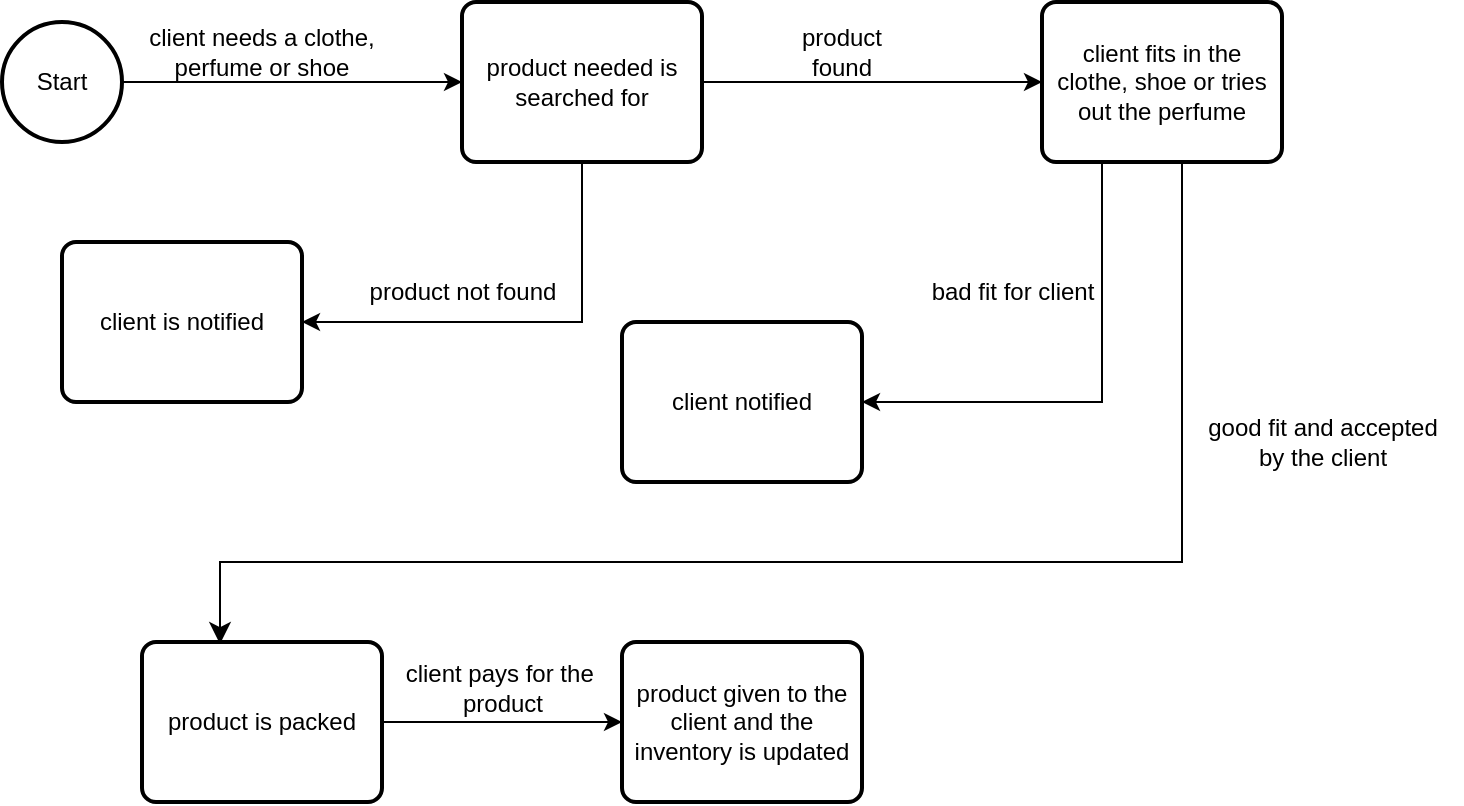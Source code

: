 <mxfile version="24.2.1" type="device">
  <diagram name="Page-1" id="Uuv9KMt26BGA5pnpHhme">
    <mxGraphModel dx="880" dy="478" grid="1" gridSize="10" guides="1" tooltips="1" connect="1" arrows="1" fold="1" page="1" pageScale="1" pageWidth="850" pageHeight="1100" math="0" shadow="0">
      <root>
        <mxCell id="0" />
        <mxCell id="1" parent="0" />
        <mxCell id="5soKEWr9r9gIT6t3-nbF-54" value="" style="group" vertex="1" connectable="0" parent="1">
          <mxGeometry x="50" y="80" width="730" height="400" as="geometry" />
        </mxCell>
        <mxCell id="5soKEWr9r9gIT6t3-nbF-40" style="edgeStyle=orthogonalEdgeStyle;rounded=0;orthogonalLoop=1;jettySize=auto;html=1;exitX=1;exitY=0.5;exitDx=0;exitDy=0;entryX=0;entryY=0.5;entryDx=0;entryDy=0;" edge="1" parent="5soKEWr9r9gIT6t3-nbF-54" source="5soKEWr9r9gIT6t3-nbF-7" target="5soKEWr9r9gIT6t3-nbF-15">
          <mxGeometry relative="1" as="geometry" />
        </mxCell>
        <mxCell id="5soKEWr9r9gIT6t3-nbF-47" style="edgeStyle=orthogonalEdgeStyle;rounded=0;orthogonalLoop=1;jettySize=auto;html=1;exitX=0.5;exitY=1;exitDx=0;exitDy=0;entryX=1;entryY=0.5;entryDx=0;entryDy=0;" edge="1" parent="5soKEWr9r9gIT6t3-nbF-54" source="5soKEWr9r9gIT6t3-nbF-7" target="5soKEWr9r9gIT6t3-nbF-46">
          <mxGeometry relative="1" as="geometry">
            <mxPoint x="230" y="170" as="targetPoint" />
            <Array as="points">
              <mxPoint x="290" y="160" />
            </Array>
          </mxGeometry>
        </mxCell>
        <mxCell id="5soKEWr9r9gIT6t3-nbF-7" value="product needed is searched for" style="rounded=1;whiteSpace=wrap;html=1;absoluteArcSize=1;arcSize=14;strokeWidth=2;" vertex="1" parent="5soKEWr9r9gIT6t3-nbF-54">
          <mxGeometry x="230" width="120" height="80" as="geometry" />
        </mxCell>
        <mxCell id="5soKEWr9r9gIT6t3-nbF-9" value="" style="strokeWidth=2;html=1;shape=mxgraph.flowchart.start_2;whiteSpace=wrap;" vertex="1" parent="5soKEWr9r9gIT6t3-nbF-54">
          <mxGeometry y="10" width="60" height="60" as="geometry" />
        </mxCell>
        <mxCell id="5soKEWr9r9gIT6t3-nbF-51" style="edgeStyle=orthogonalEdgeStyle;rounded=0;orthogonalLoop=1;jettySize=auto;html=1;exitX=0.25;exitY=1;exitDx=0;exitDy=0;entryX=1;entryY=0.5;entryDx=0;entryDy=0;" edge="1" parent="5soKEWr9r9gIT6t3-nbF-54" source="5soKEWr9r9gIT6t3-nbF-15" target="5soKEWr9r9gIT6t3-nbF-50">
          <mxGeometry relative="1" as="geometry">
            <mxPoint x="490" y="160" as="targetPoint" />
            <Array as="points">
              <mxPoint x="550" y="200" />
            </Array>
          </mxGeometry>
        </mxCell>
        <mxCell id="5soKEWr9r9gIT6t3-nbF-15" value="client fits in the clothe, shoe or tries out the perfume" style="rounded=1;whiteSpace=wrap;html=1;absoluteArcSize=1;arcSize=14;strokeWidth=2;" vertex="1" parent="5soKEWr9r9gIT6t3-nbF-54">
          <mxGeometry x="520" width="120" height="80" as="geometry" />
        </mxCell>
        <mxCell id="5soKEWr9r9gIT6t3-nbF-41" style="edgeStyle=orthogonalEdgeStyle;rounded=0;orthogonalLoop=1;jettySize=auto;html=1;exitX=1;exitY=0.5;exitDx=0;exitDy=0;entryX=0;entryY=0.5;entryDx=0;entryDy=0;" edge="1" parent="5soKEWr9r9gIT6t3-nbF-54" source="5soKEWr9r9gIT6t3-nbF-16" target="5soKEWr9r9gIT6t3-nbF-7">
          <mxGeometry relative="1" as="geometry">
            <mxPoint x="130" y="40" as="targetPoint" />
          </mxGeometry>
        </mxCell>
        <mxCell id="5soKEWr9r9gIT6t3-nbF-16" value="Start" style="text;strokeColor=none;align=center;fillColor=none;html=1;verticalAlign=middle;whiteSpace=wrap;rounded=0;" vertex="1" parent="5soKEWr9r9gIT6t3-nbF-54">
          <mxGeometry y="25" width="60" height="30" as="geometry" />
        </mxCell>
        <mxCell id="5soKEWr9r9gIT6t3-nbF-17" value="client needs a clothe, perfume or shoe" style="text;strokeColor=none;align=center;fillColor=none;html=1;verticalAlign=middle;whiteSpace=wrap;rounded=0;" vertex="1" parent="5soKEWr9r9gIT6t3-nbF-54">
          <mxGeometry x="70" y="10" width="120" height="30" as="geometry" />
        </mxCell>
        <mxCell id="5soKEWr9r9gIT6t3-nbF-19" value="product found" style="text;strokeColor=none;align=center;fillColor=none;html=1;verticalAlign=middle;whiteSpace=wrap;rounded=0;" vertex="1" parent="5soKEWr9r9gIT6t3-nbF-54">
          <mxGeometry x="390" y="10" width="60" height="30" as="geometry" />
        </mxCell>
        <mxCell id="5soKEWr9r9gIT6t3-nbF-42" style="edgeStyle=orthogonalEdgeStyle;rounded=0;orthogonalLoop=1;jettySize=auto;html=1;exitX=1;exitY=0.5;exitDx=0;exitDy=0;entryX=0;entryY=0.5;entryDx=0;entryDy=0;" edge="1" parent="5soKEWr9r9gIT6t3-nbF-54" source="5soKEWr9r9gIT6t3-nbF-20" target="5soKEWr9r9gIT6t3-nbF-27">
          <mxGeometry relative="1" as="geometry">
            <mxPoint x="300" y="370" as="targetPoint" />
          </mxGeometry>
        </mxCell>
        <mxCell id="5soKEWr9r9gIT6t3-nbF-20" value="product is packed " style="rounded=1;whiteSpace=wrap;html=1;absoluteArcSize=1;arcSize=14;strokeWidth=2;" vertex="1" parent="5soKEWr9r9gIT6t3-nbF-54">
          <mxGeometry x="70" y="320" width="120" height="80" as="geometry" />
        </mxCell>
        <mxCell id="5soKEWr9r9gIT6t3-nbF-27" value="product given to the client and the inventory is updated" style="rounded=1;whiteSpace=wrap;html=1;absoluteArcSize=1;arcSize=14;strokeWidth=2;" vertex="1" parent="5soKEWr9r9gIT6t3-nbF-54">
          <mxGeometry x="310" y="320" width="120" height="80" as="geometry" />
        </mxCell>
        <mxCell id="5soKEWr9r9gIT6t3-nbF-28" value="" style="edgeStyle=elbowEdgeStyle;endArrow=classic;html=1;rounded=0;endSize=8;startSize=8;elbow=vertical;entryX=0.325;entryY=0.013;entryDx=0;entryDy=0;entryPerimeter=0;" edge="1" parent="5soKEWr9r9gIT6t3-nbF-54" target="5soKEWr9r9gIT6t3-nbF-20">
          <mxGeometry width="50" height="50" relative="1" as="geometry">
            <mxPoint x="590" y="80" as="sourcePoint" />
            <mxPoint x="110" y="230" as="targetPoint" />
            <Array as="points">
              <mxPoint x="350" y="280" />
            </Array>
          </mxGeometry>
        </mxCell>
        <mxCell id="5soKEWr9r9gIT6t3-nbF-45" value="&lt;div&gt;client pays for the&amp;nbsp;&lt;/div&gt;&lt;div&gt;product&lt;/div&gt;" style="text;html=1;align=center;verticalAlign=middle;resizable=0;points=[];autosize=1;strokeColor=none;fillColor=none;" vertex="1" parent="5soKEWr9r9gIT6t3-nbF-54">
          <mxGeometry x="190" y="323" width="120" height="40" as="geometry" />
        </mxCell>
        <mxCell id="5soKEWr9r9gIT6t3-nbF-46" value="client is notified" style="rounded=1;whiteSpace=wrap;html=1;absoluteArcSize=1;arcSize=14;strokeWidth=2;" vertex="1" parent="5soKEWr9r9gIT6t3-nbF-54">
          <mxGeometry x="30" y="120" width="120" height="80" as="geometry" />
        </mxCell>
        <mxCell id="5soKEWr9r9gIT6t3-nbF-48" value="product not found" style="text;html=1;align=center;verticalAlign=middle;resizable=0;points=[];autosize=1;strokeColor=none;fillColor=none;" vertex="1" parent="5soKEWr9r9gIT6t3-nbF-54">
          <mxGeometry x="170" y="130" width="120" height="30" as="geometry" />
        </mxCell>
        <mxCell id="5soKEWr9r9gIT6t3-nbF-50" value="client notified" style="rounded=1;whiteSpace=wrap;html=1;absoluteArcSize=1;arcSize=14;strokeWidth=2;" vertex="1" parent="5soKEWr9r9gIT6t3-nbF-54">
          <mxGeometry x="310" y="160" width="120" height="80" as="geometry" />
        </mxCell>
        <mxCell id="5soKEWr9r9gIT6t3-nbF-52" value="&lt;div&gt;good fit and accepted&lt;/div&gt;&lt;div&gt;by the client &lt;br&gt;&lt;/div&gt;" style="text;html=1;align=center;verticalAlign=middle;resizable=0;points=[];autosize=1;strokeColor=none;fillColor=none;" vertex="1" parent="5soKEWr9r9gIT6t3-nbF-54">
          <mxGeometry x="590" y="200" width="140" height="40" as="geometry" />
        </mxCell>
        <mxCell id="5soKEWr9r9gIT6t3-nbF-53" value="bad fit for client" style="text;html=1;align=center;verticalAlign=middle;resizable=0;points=[];autosize=1;strokeColor=none;fillColor=none;" vertex="1" parent="5soKEWr9r9gIT6t3-nbF-54">
          <mxGeometry x="455" y="130" width="100" height="30" as="geometry" />
        </mxCell>
      </root>
    </mxGraphModel>
  </diagram>
</mxfile>
